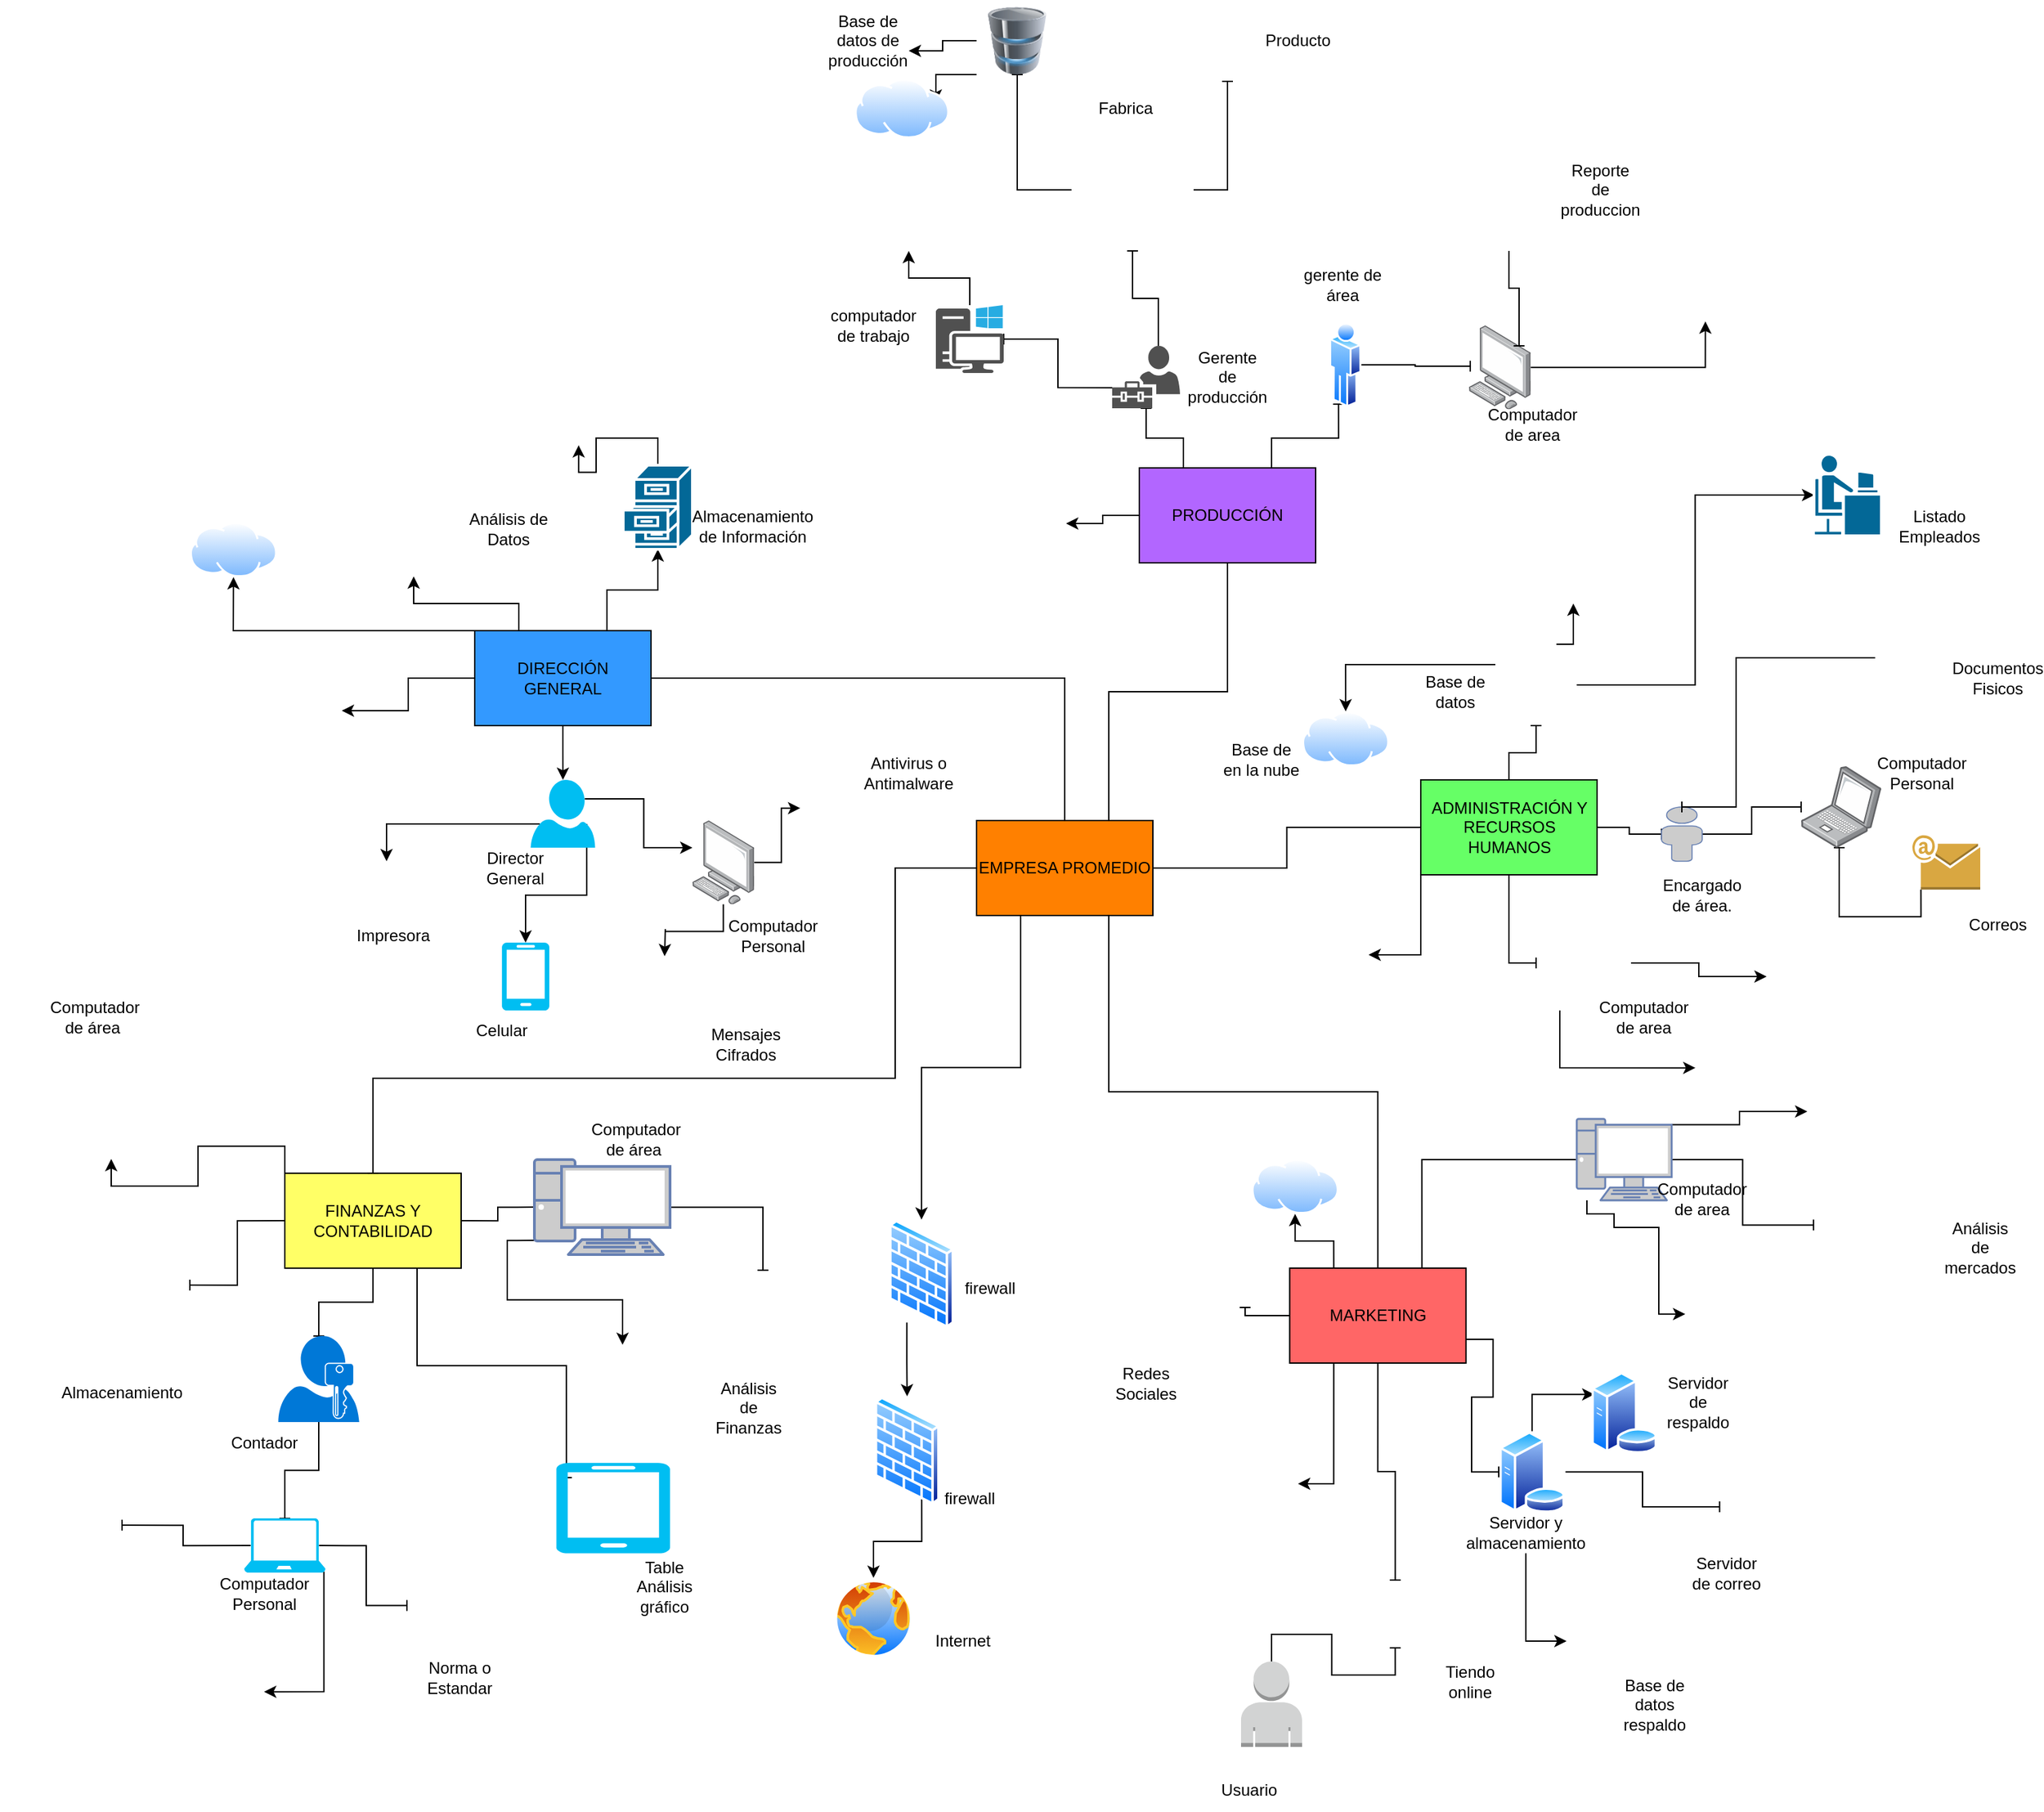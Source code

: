 <mxfile version="17.4.1" type="github">
  <diagram id="KJ0OMVQqvkp7y9awNzan" name="Page-1">
    <mxGraphModel dx="2249" dy="1963" grid="1" gridSize="10" guides="1" tooltips="1" connect="1" arrows="1" fold="1" page="1" pageScale="1" pageWidth="827" pageHeight="1169" math="0" shadow="0">
      <root>
        <mxCell id="0" />
        <mxCell id="1" parent="0" />
        <mxCell id="UVdwKWLXprJKEMujvejF-7" style="edgeStyle=orthogonalEdgeStyle;rounded=0;orthogonalLoop=1;jettySize=auto;html=1;exitX=0.75;exitY=0;exitDx=0;exitDy=0;" parent="1" source="ZV6S64bWPlCg-hae5csx-1" target="UVdwKWLXprJKEMujvejF-5" edge="1">
          <mxGeometry relative="1" as="geometry" />
        </mxCell>
        <mxCell id="UVdwKWLXprJKEMujvejF-8" style="edgeStyle=orthogonalEdgeStyle;rounded=0;orthogonalLoop=1;jettySize=auto;html=1;exitX=0.25;exitY=0;exitDx=0;exitDy=0;" parent="1" source="ZV6S64bWPlCg-hae5csx-1" target="UVdwKWLXprJKEMujvejF-6" edge="1">
          <mxGeometry relative="1" as="geometry" />
        </mxCell>
        <mxCell id="UVdwKWLXprJKEMujvejF-9" style="edgeStyle=orthogonalEdgeStyle;rounded=0;orthogonalLoop=1;jettySize=auto;html=1;exitX=0.5;exitY=1;exitDx=0;exitDy=0;" parent="1" source="ZV6S64bWPlCg-hae5csx-1" target="UVdwKWLXprJKEMujvejF-2" edge="1">
          <mxGeometry relative="1" as="geometry" />
        </mxCell>
        <mxCell id="UVdwKWLXprJKEMujvejF-26" style="edgeStyle=orthogonalEdgeStyle;rounded=0;orthogonalLoop=1;jettySize=auto;html=1;exitX=1;exitY=0.5;exitDx=0;exitDy=0;entryX=0.5;entryY=0;entryDx=0;entryDy=0;endArrow=baseDash;endFill=0;" parent="1" source="ZV6S64bWPlCg-hae5csx-1" target="UVdwKWLXprJKEMujvejF-23" edge="1">
          <mxGeometry relative="1" as="geometry" />
        </mxCell>
        <mxCell id="M_eeknhQbxWoMgSAoW1A-7" value="" style="edgeStyle=orthogonalEdgeStyle;rounded=0;orthogonalLoop=1;jettySize=auto;html=1;" parent="1" source="ZV6S64bWPlCg-hae5csx-1" target="M_eeknhQbxWoMgSAoW1A-3" edge="1">
          <mxGeometry relative="1" as="geometry" />
        </mxCell>
        <mxCell id="_06dJ57q0G6D8tUyUYdR-37" style="edgeStyle=orthogonalEdgeStyle;rounded=0;orthogonalLoop=1;jettySize=auto;html=1;exitX=0;exitY=0.25;exitDx=0;exitDy=0;" edge="1" parent="1" source="ZV6S64bWPlCg-hae5csx-1" target="M_eeknhQbxWoMgSAoW1A-18">
          <mxGeometry relative="1" as="geometry">
            <Array as="points">
              <mxPoint x="60" y="120" />
              <mxPoint x="-118" y="120" />
            </Array>
          </mxGeometry>
        </mxCell>
        <mxCell id="ZV6S64bWPlCg-hae5csx-1" value="DIRECCIÓN GENERAL" style="rounded=0;whiteSpace=wrap;html=1;fillColor=#3399FF;" parent="1" vertex="1">
          <mxGeometry x="60" y="120" width="130" height="70" as="geometry" />
        </mxCell>
        <mxCell id="UVdwKWLXprJKEMujvejF-120" style="edgeStyle=orthogonalEdgeStyle;rounded=0;orthogonalLoop=1;jettySize=auto;html=1;exitX=0.5;exitY=0;exitDx=0;exitDy=0;endArrow=baseDash;endFill=0;" parent="1" source="ZV6S64bWPlCg-hae5csx-2" target="UVdwKWLXprJKEMujvejF-113" edge="1">
          <mxGeometry relative="1" as="geometry" />
        </mxCell>
        <mxCell id="UVdwKWLXprJKEMujvejF-122" style="edgeStyle=orthogonalEdgeStyle;rounded=0;orthogonalLoop=1;jettySize=auto;html=1;exitX=1;exitY=0.5;exitDx=0;exitDy=0;entryX=0;entryY=0.5;entryDx=0;entryDy=0;entryPerimeter=0;endArrow=baseDash;endFill=0;" parent="1" source="ZV6S64bWPlCg-hae5csx-2" target="UVdwKWLXprJKEMujvejF-116" edge="1">
          <mxGeometry relative="1" as="geometry" />
        </mxCell>
        <mxCell id="UVdwKWLXprJKEMujvejF-125" style="edgeStyle=orthogonalEdgeStyle;rounded=0;orthogonalLoop=1;jettySize=auto;html=1;exitX=0.5;exitY=1;exitDx=0;exitDy=0;entryX=0;entryY=0.5;entryDx=0;entryDy=0;endArrow=baseDash;endFill=0;" parent="1" source="ZV6S64bWPlCg-hae5csx-2" target="UVdwKWLXprJKEMujvejF-114" edge="1">
          <mxGeometry relative="1" as="geometry" />
        </mxCell>
        <mxCell id="M_eeknhQbxWoMgSAoW1A-8" style="edgeStyle=orthogonalEdgeStyle;rounded=0;orthogonalLoop=1;jettySize=auto;html=1;exitX=0;exitY=1;exitDx=0;exitDy=0;entryX=1;entryY=0.5;entryDx=0;entryDy=0;" parent="1" source="ZV6S64bWPlCg-hae5csx-2" target="M_eeknhQbxWoMgSAoW1A-4" edge="1">
          <mxGeometry relative="1" as="geometry" />
        </mxCell>
        <mxCell id="ZV6S64bWPlCg-hae5csx-2" value="ADMINISTRACIÓN Y RECURSOS HUMANOS" style="rounded=0;whiteSpace=wrap;html=1;fillColor=#66FF66;" parent="1" vertex="1">
          <mxGeometry x="757.5" y="230" width="130" height="70" as="geometry" />
        </mxCell>
        <mxCell id="UVdwKWLXprJKEMujvejF-92" style="edgeStyle=orthogonalEdgeStyle;rounded=0;orthogonalLoop=1;jettySize=auto;html=1;exitX=0.25;exitY=0;exitDx=0;exitDy=0;entryX=0.5;entryY=1;entryDx=0;entryDy=0;entryPerimeter=0;endArrow=baseDash;endFill=0;" parent="1" source="ZV6S64bWPlCg-hae5csx-3" target="UVdwKWLXprJKEMujvejF-85" edge="1">
          <mxGeometry relative="1" as="geometry" />
        </mxCell>
        <mxCell id="UVdwKWLXprJKEMujvejF-93" style="edgeStyle=orthogonalEdgeStyle;rounded=0;orthogonalLoop=1;jettySize=auto;html=1;exitX=0.75;exitY=0;exitDx=0;exitDy=0;entryX=0.25;entryY=1;entryDx=0;entryDy=0;endArrow=baseDash;endFill=0;" parent="1" source="ZV6S64bWPlCg-hae5csx-3" target="UVdwKWLXprJKEMujvejF-87" edge="1">
          <mxGeometry relative="1" as="geometry" />
        </mxCell>
        <mxCell id="M_eeknhQbxWoMgSAoW1A-9" style="edgeStyle=orthogonalEdgeStyle;rounded=0;orthogonalLoop=1;jettySize=auto;html=1;exitX=0;exitY=0.5;exitDx=0;exitDy=0;entryX=1;entryY=0.5;entryDx=0;entryDy=0;" parent="1" source="ZV6S64bWPlCg-hae5csx-3" target="M_eeknhQbxWoMgSAoW1A-6" edge="1">
          <mxGeometry relative="1" as="geometry" />
        </mxCell>
        <mxCell id="ZV6S64bWPlCg-hae5csx-3" value="PRODUCCIÓN" style="rounded=0;whiteSpace=wrap;html=1;fillColor=#B266FF;" parent="1" vertex="1">
          <mxGeometry x="550" width="130" height="70" as="geometry" />
        </mxCell>
        <mxCell id="UVdwKWLXprJKEMujvejF-63" style="edgeStyle=orthogonalEdgeStyle;rounded=0;orthogonalLoop=1;jettySize=auto;html=1;exitX=1;exitY=0.5;exitDx=0;exitDy=0;entryX=0;entryY=0.5;entryDx=0;entryDy=0;entryPerimeter=0;endArrow=baseDash;endFill=0;" parent="1" source="ZV6S64bWPlCg-hae5csx-5" target="UVdwKWLXprJKEMujvejF-51" edge="1">
          <mxGeometry relative="1" as="geometry" />
        </mxCell>
        <mxCell id="UVdwKWLXprJKEMujvejF-65" style="edgeStyle=orthogonalEdgeStyle;rounded=0;orthogonalLoop=1;jettySize=auto;html=1;exitX=0.5;exitY=1;exitDx=0;exitDy=0;endArrow=baseDash;endFill=0;" parent="1" source="ZV6S64bWPlCg-hae5csx-5" target="UVdwKWLXprJKEMujvejF-53" edge="1">
          <mxGeometry relative="1" as="geometry" />
        </mxCell>
        <mxCell id="UVdwKWLXprJKEMujvejF-70" style="edgeStyle=orthogonalEdgeStyle;rounded=0;orthogonalLoop=1;jettySize=auto;html=1;exitX=0;exitY=0.5;exitDx=0;exitDy=0;entryX=1;entryY=0.25;entryDx=0;entryDy=0;endArrow=baseDash;endFill=0;" parent="1" source="ZV6S64bWPlCg-hae5csx-5" target="UVdwKWLXprJKEMujvejF-52" edge="1">
          <mxGeometry relative="1" as="geometry" />
        </mxCell>
        <mxCell id="UVdwKWLXprJKEMujvejF-71" style="edgeStyle=orthogonalEdgeStyle;rounded=0;orthogonalLoop=1;jettySize=auto;html=1;exitX=0.75;exitY=1;exitDx=0;exitDy=0;endArrow=baseDash;endFill=0;entryX=0.091;entryY=0.163;entryDx=0;entryDy=0;entryPerimeter=0;" parent="1" source="ZV6S64bWPlCg-hae5csx-5" target="UVdwKWLXprJKEMujvejF-54" edge="1">
          <mxGeometry relative="1" as="geometry">
            <mxPoint x="90" y="640.06" as="targetPoint" />
          </mxGeometry>
        </mxCell>
        <mxCell id="M_eeknhQbxWoMgSAoW1A-11" style="edgeStyle=orthogonalEdgeStyle;rounded=0;orthogonalLoop=1;jettySize=auto;html=1;exitX=0;exitY=0;exitDx=0;exitDy=0;entryX=1;entryY=1;entryDx=0;entryDy=0;" parent="1" source="ZV6S64bWPlCg-hae5csx-5" target="M_eeknhQbxWoMgSAoW1A-1" edge="1">
          <mxGeometry relative="1" as="geometry">
            <mxPoint x="-240" y="503.295" as="targetPoint" />
          </mxGeometry>
        </mxCell>
        <mxCell id="ZV6S64bWPlCg-hae5csx-5" value="FINANZAS Y CONTABILIDAD" style="rounded=0;whiteSpace=wrap;html=1;fillColor=#FFFF66;" parent="1" vertex="1">
          <mxGeometry x="-80" y="520.06" width="130" height="70" as="geometry" />
        </mxCell>
        <mxCell id="UVdwKWLXprJKEMujvejF-27" style="edgeStyle=orthogonalEdgeStyle;rounded=0;orthogonalLoop=1;jettySize=auto;html=1;exitX=0.5;exitY=0;exitDx=0;exitDy=0;entryX=0.75;entryY=1;entryDx=0;entryDy=0;endArrow=baseDash;endFill=0;" parent="1" source="ZV6S64bWPlCg-hae5csx-6" target="UVdwKWLXprJKEMujvejF-23" edge="1">
          <mxGeometry relative="1" as="geometry" />
        </mxCell>
        <mxCell id="UVdwKWLXprJKEMujvejF-30" style="edgeStyle=orthogonalEdgeStyle;rounded=0;orthogonalLoop=1;jettySize=auto;html=1;exitX=0.5;exitY=1;exitDx=0;exitDy=0;endArrow=baseDash;endFill=0;" parent="1" source="ZV6S64bWPlCg-hae5csx-6" target="UVdwKWLXprJKEMujvejF-29" edge="1">
          <mxGeometry relative="1" as="geometry" />
        </mxCell>
        <mxCell id="UVdwKWLXprJKEMujvejF-38" style="edgeStyle=orthogonalEdgeStyle;rounded=0;orthogonalLoop=1;jettySize=auto;html=1;exitX=0;exitY=0.5;exitDx=0;exitDy=0;entryX=1;entryY=0.5;entryDx=0;entryDy=0;endArrow=baseDash;endFill=0;" parent="1" source="ZV6S64bWPlCg-hae5csx-6" target="UVdwKWLXprJKEMujvejF-37" edge="1">
          <mxGeometry relative="1" as="geometry" />
        </mxCell>
        <mxCell id="UVdwKWLXprJKEMujvejF-44" style="edgeStyle=orthogonalEdgeStyle;rounded=0;orthogonalLoop=1;jettySize=auto;html=1;exitX=1;exitY=0.75;exitDx=0;exitDy=0;entryX=0;entryY=0.5;entryDx=0;entryDy=0;endArrow=baseDash;endFill=0;" parent="1" source="ZV6S64bWPlCg-hae5csx-6" target="UVdwKWLXprJKEMujvejF-34" edge="1">
          <mxGeometry relative="1" as="geometry" />
        </mxCell>
        <mxCell id="UVdwKWLXprJKEMujvejF-48" style="edgeStyle=orthogonalEdgeStyle;rounded=0;orthogonalLoop=1;jettySize=auto;html=1;exitX=0.75;exitY=0;exitDx=0;exitDy=0;entryX=0;entryY=0.5;entryDx=0;entryDy=0;entryPerimeter=0;endArrow=baseDash;endFill=0;" parent="1" source="ZV6S64bWPlCg-hae5csx-6" target="UVdwKWLXprJKEMujvejF-33" edge="1">
          <mxGeometry relative="1" as="geometry" />
        </mxCell>
        <mxCell id="M_eeknhQbxWoMgSAoW1A-10" style="edgeStyle=orthogonalEdgeStyle;rounded=0;orthogonalLoop=1;jettySize=auto;html=1;exitX=0.25;exitY=1;exitDx=0;exitDy=0;entryX=1;entryY=0.5;entryDx=0;entryDy=0;" parent="1" source="ZV6S64bWPlCg-hae5csx-6" target="M_eeknhQbxWoMgSAoW1A-2" edge="1">
          <mxGeometry relative="1" as="geometry" />
        </mxCell>
        <mxCell id="_06dJ57q0G6D8tUyUYdR-38" style="edgeStyle=orthogonalEdgeStyle;rounded=0;orthogonalLoop=1;jettySize=auto;html=1;exitX=0.25;exitY=0;exitDx=0;exitDy=0;" edge="1" parent="1" source="ZV6S64bWPlCg-hae5csx-6" target="M_eeknhQbxWoMgSAoW1A-21">
          <mxGeometry relative="1" as="geometry" />
        </mxCell>
        <mxCell id="ZV6S64bWPlCg-hae5csx-6" value="MARKETING" style="rounded=0;whiteSpace=wrap;html=1;fillColor=#FF6666;" parent="1" vertex="1">
          <mxGeometry x="660.84" y="590" width="130" height="70" as="geometry" />
        </mxCell>
        <mxCell id="_06dJ57q0G6D8tUyUYdR-2" style="edgeStyle=orthogonalEdgeStyle;rounded=0;orthogonalLoop=1;jettySize=auto;html=1;" edge="1" parent="1" source="UVdwKWLXprJKEMujvejF-1" target="M_eeknhQbxWoMgSAoW1A-34">
          <mxGeometry relative="1" as="geometry" />
        </mxCell>
        <mxCell id="_06dJ57q0G6D8tUyUYdR-3" style="edgeStyle=orthogonalEdgeStyle;rounded=0;orthogonalLoop=1;jettySize=auto;html=1;entryX=0.5;entryY=0;entryDx=0;entryDy=0;" edge="1" parent="1" source="UVdwKWLXprJKEMujvejF-1" target="M_eeknhQbxWoMgSAoW1A-44">
          <mxGeometry relative="1" as="geometry" />
        </mxCell>
        <mxCell id="UVdwKWLXprJKEMujvejF-1" value="" style="points=[];aspect=fixed;html=1;align=center;shadow=0;dashed=0;image;image=img/lib/allied_telesis/computer_and_terminals/Personal_Computer.svg;" parent="1" vertex="1">
          <mxGeometry x="220.5" y="260" width="45.6" height="61.8" as="geometry" />
        </mxCell>
        <mxCell id="UVdwKWLXprJKEMujvejF-10" style="edgeStyle=orthogonalEdgeStyle;rounded=0;orthogonalLoop=1;jettySize=auto;html=1;exitX=0.84;exitY=0.28;exitDx=0;exitDy=0;exitPerimeter=0;entryX=0;entryY=0.324;entryDx=0;entryDy=0;entryPerimeter=0;" parent="1" source="UVdwKWLXprJKEMujvejF-2" target="UVdwKWLXprJKEMujvejF-1" edge="1">
          <mxGeometry relative="1" as="geometry" />
        </mxCell>
        <mxCell id="UVdwKWLXprJKEMujvejF-11" style="edgeStyle=orthogonalEdgeStyle;rounded=0;orthogonalLoop=1;jettySize=auto;html=1;exitX=0.87;exitY=0.65;exitDx=0;exitDy=0;exitPerimeter=0;" parent="1" source="UVdwKWLXprJKEMujvejF-2" target="UVdwKWLXprJKEMujvejF-3" edge="1">
          <mxGeometry relative="1" as="geometry" />
        </mxCell>
        <mxCell id="UVdwKWLXprJKEMujvejF-13" style="edgeStyle=orthogonalEdgeStyle;rounded=0;orthogonalLoop=1;jettySize=auto;html=1;exitX=0.14;exitY=0.65;exitDx=0;exitDy=0;exitPerimeter=0;entryX=0.5;entryY=0;entryDx=0;entryDy=0;" parent="1" source="UVdwKWLXprJKEMujvejF-2" target="UVdwKWLXprJKEMujvejF-12" edge="1">
          <mxGeometry relative="1" as="geometry" />
        </mxCell>
        <mxCell id="UVdwKWLXprJKEMujvejF-2" value="" style="verticalLabelPosition=bottom;html=1;verticalAlign=top;align=center;strokeColor=none;fillColor=#00BEF2;shape=mxgraph.azure.user;" parent="1" vertex="1">
          <mxGeometry x="101.25" y="230" width="47.5" height="50" as="geometry" />
        </mxCell>
        <mxCell id="UVdwKWLXprJKEMujvejF-3" value="" style="verticalLabelPosition=bottom;html=1;verticalAlign=top;align=center;strokeColor=none;fillColor=#00BEF2;shape=mxgraph.azure.mobile;pointerEvents=1;" parent="1" vertex="1">
          <mxGeometry x="80" y="350" width="35" height="50" as="geometry" />
        </mxCell>
        <mxCell id="_06dJ57q0G6D8tUyUYdR-33" style="edgeStyle=orthogonalEdgeStyle;rounded=0;orthogonalLoop=1;jettySize=auto;html=1;exitX=0.5;exitY=0;exitDx=0;exitDy=0;exitPerimeter=0;" edge="1" parent="1" source="UVdwKWLXprJKEMujvejF-5" target="M_eeknhQbxWoMgSAoW1A-16">
          <mxGeometry relative="1" as="geometry" />
        </mxCell>
        <mxCell id="UVdwKWLXprJKEMujvejF-5" value="" style="shape=mxgraph.cisco.storage.file_cabinet;html=1;pointerEvents=1;dashed=0;fillColor=#036897;strokeColor=#ffffff;strokeWidth=2;verticalLabelPosition=bottom;verticalAlign=top;align=center;outlineConnect=0;" parent="1" vertex="1">
          <mxGeometry x="169.5" y="-2" width="51" height="62" as="geometry" />
        </mxCell>
        <mxCell id="UVdwKWLXprJKEMujvejF-6" value="" style="shape=image;html=1;verticalAlign=top;verticalLabelPosition=bottom;labelBackgroundColor=#ffffff;imageAspect=0;aspect=fixed;image=https://cdn0.iconfinder.com/data/icons/web-development-and-studio/512/30_Graph_Analysis_analytic_analytics_chart_data-128.png" parent="1" vertex="1">
          <mxGeometry x="-20" y="10.0" width="70" height="70" as="geometry" />
        </mxCell>
        <mxCell id="UVdwKWLXprJKEMujvejF-12" value="" style="shape=image;html=1;verticalAlign=top;verticalLabelPosition=bottom;labelBackgroundColor=#ffffff;imageAspect=0;aspect=fixed;image=https://cdn4.iconfinder.com/data/icons/common-toolbar/36/Print-2-128.png" parent="1" vertex="1">
          <mxGeometry x="-30" y="290" width="50" height="50" as="geometry" />
        </mxCell>
        <mxCell id="UVdwKWLXprJKEMujvejF-14" value="Director General" style="text;html=1;strokeColor=none;fillColor=none;align=center;verticalAlign=middle;whiteSpace=wrap;rounded=0;" parent="1" vertex="1">
          <mxGeometry x="60" y="280" width="60" height="30" as="geometry" />
        </mxCell>
        <mxCell id="UVdwKWLXprJKEMujvejF-16" value="Impresora" style="text;html=1;strokeColor=none;fillColor=none;align=center;verticalAlign=middle;whiteSpace=wrap;rounded=0;" parent="1" vertex="1">
          <mxGeometry x="-30" y="330" width="60" height="30" as="geometry" />
        </mxCell>
        <mxCell id="UVdwKWLXprJKEMujvejF-17" value="Celular" style="text;html=1;strokeColor=none;fillColor=none;align=center;verticalAlign=middle;whiteSpace=wrap;rounded=0;" parent="1" vertex="1">
          <mxGeometry x="50" y="400" width="60" height="30" as="geometry" />
        </mxCell>
        <mxCell id="UVdwKWLXprJKEMujvejF-18" value="Computador Personal" style="text;html=1;strokeColor=none;fillColor=none;align=center;verticalAlign=middle;whiteSpace=wrap;rounded=0;" parent="1" vertex="1">
          <mxGeometry x="250" y="330" width="60" height="30" as="geometry" />
        </mxCell>
        <mxCell id="UVdwKWLXprJKEMujvejF-19" value="Almacenamiento de Información" style="text;html=1;strokeColor=none;fillColor=none;align=center;verticalAlign=middle;whiteSpace=wrap;rounded=0;" parent="1" vertex="1">
          <mxGeometry x="230" y="26" width="70" height="34" as="geometry" />
        </mxCell>
        <mxCell id="UVdwKWLXprJKEMujvejF-21" value="Análisis de Datos" style="text;html=1;strokeColor=none;fillColor=none;align=center;verticalAlign=middle;whiteSpace=wrap;rounded=0;" parent="1" vertex="1">
          <mxGeometry x="50" y="28.0" width="70" height="34" as="geometry" />
        </mxCell>
        <mxCell id="UVdwKWLXprJKEMujvejF-50" style="edgeStyle=orthogonalEdgeStyle;rounded=0;orthogonalLoop=1;jettySize=auto;html=1;exitX=0;exitY=0.5;exitDx=0;exitDy=0;endArrow=baseDash;endFill=0;" parent="1" source="UVdwKWLXprJKEMujvejF-23" target="ZV6S64bWPlCg-hae5csx-5" edge="1">
          <mxGeometry relative="1" as="geometry">
            <Array as="points">
              <mxPoint x="370" y="295" />
              <mxPoint x="370" y="450" />
              <mxPoint x="-15" y="450" />
            </Array>
          </mxGeometry>
        </mxCell>
        <mxCell id="UVdwKWLXprJKEMujvejF-81" style="edgeStyle=orthogonalEdgeStyle;rounded=0;orthogonalLoop=1;jettySize=auto;html=1;exitX=0.75;exitY=0;exitDx=0;exitDy=0;entryX=0.5;entryY=1;entryDx=0;entryDy=0;endArrow=baseDash;endFill=0;" parent="1" source="UVdwKWLXprJKEMujvejF-23" target="ZV6S64bWPlCg-hae5csx-3" edge="1">
          <mxGeometry relative="1" as="geometry" />
        </mxCell>
        <mxCell id="UVdwKWLXprJKEMujvejF-111" style="edgeStyle=orthogonalEdgeStyle;rounded=0;orthogonalLoop=1;jettySize=auto;html=1;exitX=1;exitY=0.5;exitDx=0;exitDy=0;entryX=0;entryY=0.5;entryDx=0;entryDy=0;endArrow=baseDash;endFill=0;" parent="1" source="UVdwKWLXprJKEMujvejF-23" target="ZV6S64bWPlCg-hae5csx-2" edge="1">
          <mxGeometry relative="1" as="geometry" />
        </mxCell>
        <mxCell id="_06dJ57q0G6D8tUyUYdR-11" style="edgeStyle=orthogonalEdgeStyle;rounded=0;orthogonalLoop=1;jettySize=auto;html=1;exitX=0.25;exitY=1;exitDx=0;exitDy=0;" edge="1" parent="1" source="UVdwKWLXprJKEMujvejF-23" target="M_eeknhQbxWoMgSAoW1A-23">
          <mxGeometry relative="1" as="geometry" />
        </mxCell>
        <mxCell id="UVdwKWLXprJKEMujvejF-23" value="EMPRESA PROMEDIO" style="rounded=0;whiteSpace=wrap;html=1;fillColor=#FF8000;" parent="1" vertex="1">
          <mxGeometry x="430" y="260" width="130" height="70" as="geometry" />
        </mxCell>
        <mxCell id="UVdwKWLXprJKEMujvejF-29" value="" style="shape=image;html=1;verticalAlign=top;verticalLabelPosition=bottom;labelBackgroundColor=#ffffff;imageAspect=0;aspect=fixed;image=https://cdn0.iconfinder.com/data/icons/Free-PSD-blogging-icons-Bimbilini/64/shopping_cart.png;fillColor=#FF8000;" parent="1" vertex="1">
          <mxGeometry x="713.68" y="820" width="50" height="50" as="geometry" />
        </mxCell>
        <mxCell id="UVdwKWLXprJKEMujvejF-32" style="edgeStyle=orthogonalEdgeStyle;rounded=0;orthogonalLoop=1;jettySize=auto;html=1;exitX=0.5;exitY=0;exitDx=0;exitDy=0;exitPerimeter=0;entryX=0.5;entryY=1;entryDx=0;entryDy=0;endArrow=baseDash;endFill=0;" parent="1" source="UVdwKWLXprJKEMujvejF-31" target="UVdwKWLXprJKEMujvejF-29" edge="1">
          <mxGeometry relative="1" as="geometry" />
        </mxCell>
        <mxCell id="UVdwKWLXprJKEMujvejF-31" value="" style="outlineConnect=0;dashed=0;verticalLabelPosition=bottom;verticalAlign=top;align=center;html=1;shape=mxgraph.aws3.user;fillColor=#D2D3D3;gradientColor=none;" parent="1" vertex="1">
          <mxGeometry x="625" y="880" width="45" height="63" as="geometry" />
        </mxCell>
        <mxCell id="UVdwKWLXprJKEMujvejF-49" style="edgeStyle=orthogonalEdgeStyle;rounded=0;orthogonalLoop=1;jettySize=auto;html=1;exitX=1;exitY=0.5;exitDx=0;exitDy=0;exitPerimeter=0;entryX=0;entryY=0.5;entryDx=0;entryDy=0;endArrow=baseDash;endFill=0;" parent="1" source="UVdwKWLXprJKEMujvejF-33" target="UVdwKWLXprJKEMujvejF-35" edge="1">
          <mxGeometry relative="1" as="geometry">
            <mxPoint x="1022.5" y="510.0" as="targetPoint" />
          </mxGeometry>
        </mxCell>
        <mxCell id="_06dJ57q0G6D8tUyUYdR-25" style="edgeStyle=orthogonalEdgeStyle;rounded=0;orthogonalLoop=1;jettySize=auto;html=1;entryX=0;entryY=0.75;entryDx=0;entryDy=0;" edge="1" parent="1" source="UVdwKWLXprJKEMujvejF-33" target="M_eeknhQbxWoMgSAoW1A-41">
          <mxGeometry relative="1" as="geometry">
            <Array as="points">
              <mxPoint x="880" y="550" />
              <mxPoint x="900" y="550" />
              <mxPoint x="900" y="560" />
              <mxPoint x="933" y="560" />
              <mxPoint x="933" y="624" />
            </Array>
          </mxGeometry>
        </mxCell>
        <mxCell id="_06dJ57q0G6D8tUyUYdR-36" style="edgeStyle=orthogonalEdgeStyle;rounded=0;orthogonalLoop=1;jettySize=auto;html=1;exitX=1;exitY=0.07;exitDx=0;exitDy=0;exitPerimeter=0;" edge="1" parent="1" source="UVdwKWLXprJKEMujvejF-33" target="M_eeknhQbxWoMgSAoW1A-31">
          <mxGeometry relative="1" as="geometry" />
        </mxCell>
        <mxCell id="UVdwKWLXprJKEMujvejF-33" value="" style="fontColor=#0066CC;verticalAlign=top;verticalLabelPosition=bottom;labelPosition=center;align=center;html=1;outlineConnect=0;fillColor=#CCCCCC;strokeColor=#6881B3;gradientColor=none;gradientDirection=north;strokeWidth=2;shape=mxgraph.networks.pc;" parent="1" vertex="1">
          <mxGeometry x="872.5" y="480" width="70" height="60" as="geometry" />
        </mxCell>
        <mxCell id="UVdwKWLXprJKEMujvejF-45" style="edgeStyle=orthogonalEdgeStyle;rounded=0;orthogonalLoop=1;jettySize=auto;html=1;exitX=1;exitY=0.5;exitDx=0;exitDy=0;endArrow=baseDash;endFill=0;" parent="1" source="UVdwKWLXprJKEMujvejF-34" target="M_eeknhQbxWoMgSAoW1A-38" edge="1">
          <mxGeometry relative="1" as="geometry">
            <mxPoint x="1011.55" y="739.98" as="targetPoint" />
          </mxGeometry>
        </mxCell>
        <mxCell id="_06dJ57q0G6D8tUyUYdR-24" style="edgeStyle=orthogonalEdgeStyle;rounded=0;orthogonalLoop=1;jettySize=auto;html=1;exitX=0.5;exitY=0;exitDx=0;exitDy=0;entryX=0;entryY=0.25;entryDx=0;entryDy=0;" edge="1" parent="1" source="UVdwKWLXprJKEMujvejF-34" target="_06dJ57q0G6D8tUyUYdR-20">
          <mxGeometry relative="1" as="geometry" />
        </mxCell>
        <mxCell id="UVdwKWLXprJKEMujvejF-34" value="" style="aspect=fixed;perimeter=ellipsePerimeter;html=1;align=center;shadow=0;dashed=0;spacingTop=3;image;image=img/lib/active_directory/database_server.svg;fillColor=#FF8000;" parent="1" vertex="1">
          <mxGeometry x="815" y="710.31" width="49.2" height="60" as="geometry" />
        </mxCell>
        <mxCell id="UVdwKWLXprJKEMujvejF-35" value="" style="shape=image;html=1;verticalAlign=top;verticalLabelPosition=bottom;labelBackgroundColor=#ffffff;imageAspect=0;aspect=fixed;image=https://cdn4.iconfinder.com/data/icons/business-black-1/64/36-128.png;fillColor=#FF8000;" parent="1" vertex="1">
          <mxGeometry x="1047.08" y="518.2" width="80" height="80" as="geometry" />
        </mxCell>
        <mxCell id="UVdwKWLXprJKEMujvejF-37" value="" style="shape=image;html=1;verticalAlign=top;verticalLabelPosition=bottom;labelBackgroundColor=#ffffff;imageAspect=0;aspect=fixed;image=https://cdn1.iconfinder.com/data/icons/communication-icons-10/750/Untitled-1-07-128.png;fillColor=#FF8000;" parent="1" vertex="1">
          <mxGeometry x="550" y="580" width="78" height="78" as="geometry" />
        </mxCell>
        <mxCell id="UVdwKWLXprJKEMujvejF-39" value="Redes Sociales" style="text;html=1;strokeColor=none;fillColor=none;align=center;verticalAlign=middle;whiteSpace=wrap;rounded=0;" parent="1" vertex="1">
          <mxGeometry x="525" y="660" width="60" height="30" as="geometry" />
        </mxCell>
        <mxCell id="UVdwKWLXprJKEMujvejF-40" value="Tiendo online" style="text;html=1;strokeColor=none;fillColor=none;align=center;verticalAlign=middle;whiteSpace=wrap;rounded=0;" parent="1" vertex="1">
          <mxGeometry x="763.68" y="880" width="60" height="30" as="geometry" />
        </mxCell>
        <mxCell id="UVdwKWLXprJKEMujvejF-41" value="Usuario" style="text;html=1;strokeColor=none;fillColor=none;align=center;verticalAlign=middle;whiteSpace=wrap;rounded=0;" parent="1" vertex="1">
          <mxGeometry x="600.84" y="960" width="60" height="30" as="geometry" />
        </mxCell>
        <mxCell id="UVdwKWLXprJKEMujvejF-42" value="Servidor de correo" style="text;html=1;strokeColor=none;fillColor=none;align=center;verticalAlign=middle;whiteSpace=wrap;rounded=0;" parent="1" vertex="1">
          <mxGeometry x="952.5" y="800.31" width="60" height="30" as="geometry" />
        </mxCell>
        <mxCell id="_06dJ57q0G6D8tUyUYdR-18" style="edgeStyle=orthogonalEdgeStyle;rounded=0;orthogonalLoop=1;jettySize=auto;html=1;exitX=0.5;exitY=1;exitDx=0;exitDy=0;entryX=0;entryY=0.5;entryDx=0;entryDy=0;" edge="1" parent="1" source="UVdwKWLXprJKEMujvejF-43" target="M_eeknhQbxWoMgSAoW1A-17">
          <mxGeometry relative="1" as="geometry" />
        </mxCell>
        <mxCell id="UVdwKWLXprJKEMujvejF-43" value="Servidor y almacenamiento" style="text;html=1;strokeColor=none;fillColor=none;align=center;verticalAlign=middle;whiteSpace=wrap;rounded=0;" parent="1" vertex="1">
          <mxGeometry x="805" y="770.31" width="60" height="30" as="geometry" />
        </mxCell>
        <mxCell id="UVdwKWLXprJKEMujvejF-46" value="Computador de area" style="text;html=1;strokeColor=none;fillColor=none;align=center;verticalAlign=middle;whiteSpace=wrap;rounded=0;" parent="1" vertex="1">
          <mxGeometry x="935" y="524.2" width="60" height="30" as="geometry" />
        </mxCell>
        <mxCell id="UVdwKWLXprJKEMujvejF-47" value="Análisis de mercados" style="text;html=1;strokeColor=none;fillColor=none;align=center;verticalAlign=middle;whiteSpace=wrap;rounded=0;" parent="1" vertex="1">
          <mxGeometry x="1140" y="560.06" width="60" height="30" as="geometry" />
        </mxCell>
        <mxCell id="UVdwKWLXprJKEMujvejF-73" style="edgeStyle=orthogonalEdgeStyle;rounded=0;orthogonalLoop=1;jettySize=auto;html=1;entryX=0.5;entryY=0;entryDx=0;entryDy=0;endArrow=baseDash;endFill=0;" parent="1" source="UVdwKWLXprJKEMujvejF-51" target="UVdwKWLXprJKEMujvejF-62" edge="1">
          <mxGeometry relative="1" as="geometry">
            <mxPoint x="250" y="666.06" as="targetPoint" />
          </mxGeometry>
        </mxCell>
        <mxCell id="_06dJ57q0G6D8tUyUYdR-17" style="edgeStyle=orthogonalEdgeStyle;rounded=0;orthogonalLoop=1;jettySize=auto;html=1;exitX=0;exitY=0.85;exitDx=0;exitDy=0;exitPerimeter=0;" edge="1" parent="1" source="UVdwKWLXprJKEMujvejF-51" target="M_eeknhQbxWoMgSAoW1A-29">
          <mxGeometry relative="1" as="geometry" />
        </mxCell>
        <mxCell id="UVdwKWLXprJKEMujvejF-51" value="" style="fontColor=#0066CC;verticalAlign=top;verticalLabelPosition=bottom;labelPosition=center;align=center;html=1;outlineConnect=0;fillColor=#CCCCCC;strokeColor=#6881B3;gradientColor=none;gradientDirection=north;strokeWidth=2;shape=mxgraph.networks.pc;" parent="1" vertex="1">
          <mxGeometry x="104" y="510.06" width="100" height="70" as="geometry" />
        </mxCell>
        <mxCell id="UVdwKWLXprJKEMujvejF-52" value="" style="shape=image;html=1;verticalAlign=top;verticalLabelPosition=bottom;labelBackgroundColor=#ffffff;imageAspect=0;aspect=fixed;image=https://cdn0.iconfinder.com/data/icons/kameleon-free-pack-rounded/110/Database-Cloud-128.png;fillColor=#FF8000;" parent="1" vertex="1">
          <mxGeometry x="-240" y="580.06" width="90" height="90" as="geometry" />
        </mxCell>
        <mxCell id="UVdwKWLXprJKEMujvejF-66" style="edgeStyle=orthogonalEdgeStyle;rounded=0;orthogonalLoop=1;jettySize=auto;html=1;exitX=0.5;exitY=1;exitDx=0;exitDy=0;exitPerimeter=0;endArrow=baseDash;endFill=0;entryX=0.5;entryY=0;entryDx=0;entryDy=0;entryPerimeter=0;" parent="1" source="UVdwKWLXprJKEMujvejF-53" target="UVdwKWLXprJKEMujvejF-60" edge="1">
          <mxGeometry relative="1" as="geometry">
            <mxPoint x="-20" y="740.06" as="targetPoint" />
          </mxGeometry>
        </mxCell>
        <mxCell id="UVdwKWLXprJKEMujvejF-53" value="" style="sketch=0;aspect=fixed;pointerEvents=1;shadow=0;dashed=0;html=1;strokeColor=none;labelPosition=center;verticalLabelPosition=bottom;verticalAlign=top;align=center;shape=mxgraph.mscae.enterprise.user_permissions;fillColor=#0078D7;" parent="1" vertex="1">
          <mxGeometry x="-84.84" y="640.06" width="59.69" height="63.5" as="geometry" />
        </mxCell>
        <mxCell id="UVdwKWLXprJKEMujvejF-54" value="" style="verticalLabelPosition=bottom;html=1;verticalAlign=top;align=center;strokeColor=none;fillColor=#00BEF2;shape=mxgraph.azure.mobile;pointerEvents=1;" parent="1" vertex="1">
          <mxGeometry x="120" y="733.56" width="84" height="66.75" as="geometry" />
        </mxCell>
        <mxCell id="UVdwKWLXprJKEMujvejF-57" value="" style="shape=image;html=1;verticalAlign=top;verticalLabelPosition=bottom;labelBackgroundColor=#ffffff;imageAspect=0;aspect=fixed;image=https://cdn0.iconfinder.com/data/icons/logos-microsoft-office-365/128/Microsoft_Office-02-128.png;fillColor=#FF8000;" parent="1" vertex="1">
          <mxGeometry x="-260" y="764.56" width="60" height="60" as="geometry" />
        </mxCell>
        <mxCell id="UVdwKWLXprJKEMujvejF-67" style="edgeStyle=orthogonalEdgeStyle;rounded=0;orthogonalLoop=1;jettySize=auto;html=1;exitX=0.08;exitY=0.5;exitDx=0;exitDy=0;exitPerimeter=0;entryX=1;entryY=0.25;entryDx=0;entryDy=0;endArrow=baseDash;endFill=0;" parent="1" source="UVdwKWLXprJKEMujvejF-60" target="UVdwKWLXprJKEMujvejF-57" edge="1">
          <mxGeometry relative="1" as="geometry" />
        </mxCell>
        <mxCell id="UVdwKWLXprJKEMujvejF-69" style="edgeStyle=orthogonalEdgeStyle;rounded=0;orthogonalLoop=1;jettySize=auto;html=1;exitX=0.92;exitY=0.5;exitDx=0;exitDy=0;exitPerimeter=0;endArrow=baseDash;endFill=0;" parent="1" source="UVdwKWLXprJKEMujvejF-60" target="UVdwKWLXprJKEMujvejF-61" edge="1">
          <mxGeometry relative="1" as="geometry" />
        </mxCell>
        <mxCell id="_06dJ57q0G6D8tUyUYdR-15" style="edgeStyle=orthogonalEdgeStyle;rounded=0;orthogonalLoop=1;jettySize=auto;html=1;exitX=0.98;exitY=0.98;exitDx=0;exitDy=0;exitPerimeter=0;entryX=1;entryY=0.5;entryDx=0;entryDy=0;" edge="1" parent="1" source="UVdwKWLXprJKEMujvejF-60" target="M_eeknhQbxWoMgSAoW1A-37">
          <mxGeometry relative="1" as="geometry" />
        </mxCell>
        <mxCell id="UVdwKWLXprJKEMujvejF-60" value="" style="verticalLabelPosition=bottom;html=1;verticalAlign=top;align=center;strokeColor=none;fillColor=#00BEF2;shape=mxgraph.azure.laptop;pointerEvents=1;" parent="1" vertex="1">
          <mxGeometry x="-110" y="774.56" width="60" height="40" as="geometry" />
        </mxCell>
        <mxCell id="UVdwKWLXprJKEMujvejF-61" value="" style="shape=image;html=1;verticalAlign=top;verticalLabelPosition=bottom;labelBackgroundColor=#ffffff;imageAspect=0;aspect=fixed;image=https://cdn3.iconfinder.com/data/icons/finance-152/64/25-128.png;fillColor=#FF8000;" parent="1" vertex="1">
          <mxGeometry x="10" y="800.31" width="77" height="77" as="geometry" />
        </mxCell>
        <mxCell id="UVdwKWLXprJKEMujvejF-62" value="" style="shape=image;html=1;verticalAlign=top;verticalLabelPosition=bottom;labelBackgroundColor=#ffffff;imageAspect=0;aspect=fixed;image=https://cdn1.iconfinder.com/data/icons/office-icons-17/512/ilustracoes_04-12-128.png;fillColor=#FF8000;" parent="1" vertex="1">
          <mxGeometry x="235" y="591.56" width="75" height="75" as="geometry" />
        </mxCell>
        <mxCell id="UVdwKWLXprJKEMujvejF-74" value="Contador&lt;br&gt;" style="text;html=1;strokeColor=none;fillColor=none;align=center;verticalAlign=middle;whiteSpace=wrap;rounded=0;" parent="1" vertex="1">
          <mxGeometry x="-125" y="703.56" width="60" height="30" as="geometry" />
        </mxCell>
        <mxCell id="UVdwKWLXprJKEMujvejF-75" value="Almacenamiento" style="text;html=1;strokeColor=none;fillColor=none;align=center;verticalAlign=middle;whiteSpace=wrap;rounded=0;" parent="1" vertex="1">
          <mxGeometry x="-230" y="666.56" width="60" height="30" as="geometry" />
        </mxCell>
        <mxCell id="UVdwKWLXprJKEMujvejF-76" value="Computador Personal" style="text;html=1;strokeColor=none;fillColor=none;align=center;verticalAlign=middle;whiteSpace=wrap;rounded=0;" parent="1" vertex="1">
          <mxGeometry x="-125" y="814.56" width="60" height="30" as="geometry" />
        </mxCell>
        <mxCell id="UVdwKWLXprJKEMujvejF-77" value="Norma o Estandar" style="text;html=1;strokeColor=none;fillColor=none;align=center;verticalAlign=middle;whiteSpace=wrap;rounded=0;" parent="1" vertex="1">
          <mxGeometry x="18.5" y="877.31" width="60" height="30" as="geometry" />
        </mxCell>
        <mxCell id="UVdwKWLXprJKEMujvejF-78" value="Table Análisis gráfico" style="text;html=1;strokeColor=none;fillColor=none;align=center;verticalAlign=middle;whiteSpace=wrap;rounded=0;" parent="1" vertex="1">
          <mxGeometry x="170" y="810.06" width="60" height="30" as="geometry" />
        </mxCell>
        <mxCell id="UVdwKWLXprJKEMujvejF-79" value="Computador de área&amp;nbsp;" style="text;html=1;strokeColor=none;fillColor=none;align=center;verticalAlign=middle;whiteSpace=wrap;rounded=0;" parent="1" vertex="1">
          <mxGeometry x="148.75" y="479.5" width="60" height="30" as="geometry" />
        </mxCell>
        <mxCell id="UVdwKWLXprJKEMujvejF-80" value="Análisis de Finanzas" style="text;html=1;strokeColor=none;fillColor=none;align=center;verticalAlign=middle;whiteSpace=wrap;rounded=0;" parent="1" vertex="1">
          <mxGeometry x="232.35" y="678" width="60" height="30" as="geometry" />
        </mxCell>
        <mxCell id="UVdwKWLXprJKEMujvejF-96" style="edgeStyle=orthogonalEdgeStyle;rounded=0;orthogonalLoop=1;jettySize=auto;html=1;exitX=1;exitY=0.5;exitDx=0;exitDy=0;entryX=0.5;entryY=1;entryDx=0;entryDy=0;endArrow=baseDash;endFill=0;" parent="1" source="UVdwKWLXprJKEMujvejF-82" target="UVdwKWLXprJKEMujvejF-90" edge="1">
          <mxGeometry relative="1" as="geometry" />
        </mxCell>
        <mxCell id="UVdwKWLXprJKEMujvejF-97" style="edgeStyle=orthogonalEdgeStyle;rounded=0;orthogonalLoop=1;jettySize=auto;html=1;exitX=0;exitY=0.5;exitDx=0;exitDy=0;entryX=0.5;entryY=1;entryDx=0;entryDy=0;endArrow=baseDash;endFill=0;" parent="1" source="UVdwKWLXprJKEMujvejF-82" target="UVdwKWLXprJKEMujvejF-83" edge="1">
          <mxGeometry relative="1" as="geometry" />
        </mxCell>
        <mxCell id="UVdwKWLXprJKEMujvejF-82" value="" style="shape=image;html=1;verticalAlign=top;verticalLabelPosition=bottom;labelBackgroundColor=#ffffff;imageAspect=0;aspect=fixed;image=https://cdn1.iconfinder.com/data/icons/2-building-line-filled/614/Factory-128.png;fillColor=#FF8000;" parent="1" vertex="1">
          <mxGeometry x="500" y="-250" width="90" height="90" as="geometry" />
        </mxCell>
        <mxCell id="_06dJ57q0G6D8tUyUYdR-40" style="edgeStyle=orthogonalEdgeStyle;rounded=0;orthogonalLoop=1;jettySize=auto;html=1;exitX=0;exitY=1;exitDx=0;exitDy=0;" edge="1" parent="1" source="UVdwKWLXprJKEMujvejF-83">
          <mxGeometry relative="1" as="geometry">
            <mxPoint x="400" y="-270" as="targetPoint" />
          </mxGeometry>
        </mxCell>
        <mxCell id="UVdwKWLXprJKEMujvejF-83" value="" style="image;html=1;image=img/lib/clip_art/computers/Database_128x128.png;fillColor=#FF8000;" parent="1" vertex="1">
          <mxGeometry x="430" y="-340" width="60" height="50" as="geometry" />
        </mxCell>
        <mxCell id="UVdwKWLXprJKEMujvejF-94" style="edgeStyle=orthogonalEdgeStyle;rounded=0;orthogonalLoop=1;jettySize=auto;html=1;exitX=0.68;exitY=0;exitDx=0;exitDy=0;exitPerimeter=0;entryX=0.5;entryY=1;entryDx=0;entryDy=0;endArrow=baseDash;endFill=0;" parent="1" source="UVdwKWLXprJKEMujvejF-85" target="UVdwKWLXprJKEMujvejF-82" edge="1">
          <mxGeometry relative="1" as="geometry" />
        </mxCell>
        <mxCell id="UVdwKWLXprJKEMujvejF-95" style="edgeStyle=orthogonalEdgeStyle;rounded=0;orthogonalLoop=1;jettySize=auto;html=1;exitX=0;exitY=0.67;exitDx=0;exitDy=0;exitPerimeter=0;endArrow=baseDash;endFill=0;" parent="1" source="UVdwKWLXprJKEMujvejF-85" target="UVdwKWLXprJKEMujvejF-86" edge="1">
          <mxGeometry relative="1" as="geometry" />
        </mxCell>
        <mxCell id="UVdwKWLXprJKEMujvejF-85" value="" style="sketch=0;pointerEvents=1;shadow=0;dashed=0;html=1;strokeColor=none;labelPosition=center;verticalLabelPosition=bottom;verticalAlign=top;align=center;fillColor=#505050;shape=mxgraph.mscae.intune.user_management" parent="1" vertex="1">
          <mxGeometry x="530" y="-90" width="50" height="46" as="geometry" />
        </mxCell>
        <mxCell id="_06dJ57q0G6D8tUyUYdR-32" style="edgeStyle=orthogonalEdgeStyle;rounded=0;orthogonalLoop=1;jettySize=auto;html=1;" edge="1" parent="1" source="UVdwKWLXprJKEMujvejF-86" target="M_eeknhQbxWoMgSAoW1A-35">
          <mxGeometry relative="1" as="geometry" />
        </mxCell>
        <mxCell id="UVdwKWLXprJKEMujvejF-86" value="" style="sketch=0;pointerEvents=1;shadow=0;dashed=0;html=1;strokeColor=none;fillColor=#505050;labelPosition=center;verticalLabelPosition=bottom;verticalAlign=top;outlineConnect=0;align=center;shape=mxgraph.office.devices.workstation_pc;" parent="1" vertex="1">
          <mxGeometry x="400" y="-120" width="50" height="50" as="geometry" />
        </mxCell>
        <mxCell id="UVdwKWLXprJKEMujvejF-98" style="edgeStyle=orthogonalEdgeStyle;rounded=0;orthogonalLoop=1;jettySize=auto;html=1;exitX=1;exitY=0.5;exitDx=0;exitDy=0;entryX=0.022;entryY=0.485;entryDx=0;entryDy=0;entryPerimeter=0;endArrow=baseDash;endFill=0;" parent="1" source="UVdwKWLXprJKEMujvejF-87" target="UVdwKWLXprJKEMujvejF-88" edge="1">
          <mxGeometry relative="1" as="geometry" />
        </mxCell>
        <mxCell id="UVdwKWLXprJKEMujvejF-87" value="" style="aspect=fixed;perimeter=ellipsePerimeter;html=1;align=center;shadow=0;dashed=0;spacingTop=3;image;image=img/lib/active_directory/user.svg;fillColor=#FF8000;" parent="1" vertex="1">
          <mxGeometry x="690" y="-108" width="23.68" height="64" as="geometry" />
        </mxCell>
        <mxCell id="_06dJ57q0G6D8tUyUYdR-39" style="edgeStyle=orthogonalEdgeStyle;rounded=0;orthogonalLoop=1;jettySize=auto;html=1;entryX=0.5;entryY=1;entryDx=0;entryDy=0;" edge="1" parent="1" source="UVdwKWLXprJKEMujvejF-88" target="M_eeknhQbxWoMgSAoW1A-43">
          <mxGeometry relative="1" as="geometry">
            <mxPoint x="970" y="-74.1" as="targetPoint" />
          </mxGeometry>
        </mxCell>
        <mxCell id="UVdwKWLXprJKEMujvejF-88" value="" style="points=[];aspect=fixed;html=1;align=center;shadow=0;dashed=0;image;image=img/lib/allied_telesis/computer_and_terminals/Personal_Computer.svg;fillColor=#FF8000;" parent="1" vertex="1">
          <mxGeometry x="793" y="-105" width="45.6" height="61.8" as="geometry" />
        </mxCell>
        <mxCell id="UVdwKWLXprJKEMujvejF-90" value="" style="shape=image;html=1;verticalAlign=top;verticalLabelPosition=bottom;labelBackgroundColor=#ffffff;imageAspect=0;aspect=fixed;image=https://cdn0.iconfinder.com/data/icons/shopping_icons_set2/128/7.png;fillColor=#FF8000;" parent="1" vertex="1">
          <mxGeometry x="585" y="-345" width="60" height="60" as="geometry" />
        </mxCell>
        <mxCell id="UVdwKWLXprJKEMujvejF-100" style="edgeStyle=orthogonalEdgeStyle;rounded=0;orthogonalLoop=1;jettySize=auto;html=1;exitX=0.5;exitY=1;exitDx=0;exitDy=0;entryX=0.811;entryY=0.243;entryDx=0;entryDy=0;entryPerimeter=0;endArrow=baseDash;endFill=0;" parent="1" source="UVdwKWLXprJKEMujvejF-99" target="UVdwKWLXprJKEMujvejF-88" edge="1">
          <mxGeometry relative="1" as="geometry" />
        </mxCell>
        <mxCell id="UVdwKWLXprJKEMujvejF-99" value="" style="shape=image;html=1;verticalAlign=top;verticalLabelPosition=bottom;labelBackgroundColor=#ffffff;imageAspect=0;aspect=fixed;image=https://cdn1.iconfinder.com/data/icons/office-icons-17/512/ilustracoes_04-12-128.png;fillColor=#FF8000;" parent="1" vertex="1">
          <mxGeometry x="785" y="-235.0" width="75" height="75" as="geometry" />
        </mxCell>
        <mxCell id="UVdwKWLXprJKEMujvejF-101" value="Reporte de produccion" style="text;html=1;strokeColor=none;fillColor=none;align=center;verticalAlign=middle;whiteSpace=wrap;rounded=0;" parent="1" vertex="1">
          <mxGeometry x="860" y="-220" width="60" height="30" as="geometry" />
        </mxCell>
        <mxCell id="UVdwKWLXprJKEMujvejF-102" value="Computador de area" style="text;html=1;strokeColor=none;fillColor=none;align=center;verticalAlign=middle;whiteSpace=wrap;rounded=0;" parent="1" vertex="1">
          <mxGeometry x="809.6" y="-46.7" width="60" height="30" as="geometry" />
        </mxCell>
        <mxCell id="UVdwKWLXprJKEMujvejF-103" value="gerente de área" style="text;html=1;strokeColor=none;fillColor=none;align=center;verticalAlign=middle;whiteSpace=wrap;rounded=0;" parent="1" vertex="1">
          <mxGeometry x="670" y="-150" width="60" height="30" as="geometry" />
        </mxCell>
        <mxCell id="UVdwKWLXprJKEMujvejF-104" value="Gerente de producción" style="text;html=1;strokeColor=none;fillColor=none;align=center;verticalAlign=middle;whiteSpace=wrap;rounded=0;" parent="1" vertex="1">
          <mxGeometry x="585" y="-82" width="60" height="30" as="geometry" />
        </mxCell>
        <mxCell id="UVdwKWLXprJKEMujvejF-106" value="computador de trabajo" style="text;html=1;strokeColor=none;fillColor=none;align=center;verticalAlign=middle;whiteSpace=wrap;rounded=0;" parent="1" vertex="1">
          <mxGeometry x="324" y="-120" width="60" height="30" as="geometry" />
        </mxCell>
        <mxCell id="UVdwKWLXprJKEMujvejF-107" value="Fabrica" style="text;html=1;strokeColor=none;fillColor=none;align=center;verticalAlign=middle;whiteSpace=wrap;rounded=0;" parent="1" vertex="1">
          <mxGeometry x="510" y="-280" width="60" height="30" as="geometry" />
        </mxCell>
        <mxCell id="UVdwKWLXprJKEMujvejF-108" value="Producto" style="text;html=1;strokeColor=none;fillColor=none;align=center;verticalAlign=middle;whiteSpace=wrap;rounded=0;" parent="1" vertex="1">
          <mxGeometry x="637" y="-330" width="60" height="30" as="geometry" />
        </mxCell>
        <mxCell id="UVdwKWLXprJKEMujvejF-109" value="Base de datos de producción" style="text;html=1;strokeColor=none;fillColor=none;align=center;verticalAlign=middle;whiteSpace=wrap;rounded=0;" parent="1" vertex="1">
          <mxGeometry x="320" y="-330" width="60" height="30" as="geometry" />
        </mxCell>
        <mxCell id="M_eeknhQbxWoMgSAoW1A-15" style="edgeStyle=orthogonalEdgeStyle;rounded=0;orthogonalLoop=1;jettySize=auto;html=1;exitX=1;exitY=0.5;exitDx=0;exitDy=0;entryX=0.01;entryY=0.5;entryDx=0;entryDy=0;entryPerimeter=0;" parent="1" source="UVdwKWLXprJKEMujvejF-113" target="UVdwKWLXprJKEMujvejF-115" edge="1">
          <mxGeometry relative="1" as="geometry" />
        </mxCell>
        <mxCell id="_06dJ57q0G6D8tUyUYdR-26" style="edgeStyle=orthogonalEdgeStyle;rounded=0;orthogonalLoop=1;jettySize=auto;html=1;exitX=0.75;exitY=0;exitDx=0;exitDy=0;" edge="1" parent="1" source="UVdwKWLXprJKEMujvejF-113">
          <mxGeometry relative="1" as="geometry">
            <mxPoint x="870" y="100" as="targetPoint" />
          </mxGeometry>
        </mxCell>
        <mxCell id="_06dJ57q0G6D8tUyUYdR-27" style="edgeStyle=orthogonalEdgeStyle;rounded=0;orthogonalLoop=1;jettySize=auto;html=1;exitX=0;exitY=0.25;exitDx=0;exitDy=0;entryX=0.5;entryY=0;entryDx=0;entryDy=0;" edge="1" parent="1" source="UVdwKWLXprJKEMujvejF-113" target="M_eeknhQbxWoMgSAoW1A-20">
          <mxGeometry relative="1" as="geometry" />
        </mxCell>
        <mxCell id="UVdwKWLXprJKEMujvejF-113" value="" style="shape=image;html=1;verticalAlign=top;verticalLabelPosition=bottom;labelBackgroundColor=#ffffff;imageAspect=0;aspect=fixed;image=https://cdn2.iconfinder.com/data/icons/font-awesome/1792/database-128.png;fillColor=#FF8000;" parent="1" vertex="1">
          <mxGeometry x="812.5" y="130" width="60" height="60" as="geometry" />
        </mxCell>
        <mxCell id="_06dJ57q0G6D8tUyUYdR-34" style="edgeStyle=orthogonalEdgeStyle;rounded=0;orthogonalLoop=1;jettySize=auto;html=1;exitX=0.25;exitY=1;exitDx=0;exitDy=0;entryX=0;entryY=0.5;entryDx=0;entryDy=0;" edge="1" parent="1" source="UVdwKWLXprJKEMujvejF-114" target="M_eeknhQbxWoMgSAoW1A-42">
          <mxGeometry relative="1" as="geometry" />
        </mxCell>
        <mxCell id="_06dJ57q0G6D8tUyUYdR-35" style="edgeStyle=orthogonalEdgeStyle;rounded=0;orthogonalLoop=1;jettySize=auto;html=1;exitX=1;exitY=0.5;exitDx=0;exitDy=0;" edge="1" parent="1" source="UVdwKWLXprJKEMujvejF-114" target="M_eeknhQbxWoMgSAoW1A-33">
          <mxGeometry relative="1" as="geometry" />
        </mxCell>
        <mxCell id="UVdwKWLXprJKEMujvejF-114" value="" style="shape=image;html=1;verticalAlign=top;verticalLabelPosition=bottom;labelBackgroundColor=#ffffff;imageAspect=0;aspect=fixed;image=https://cdn2.iconfinder.com/data/icons/whcompare-isometric-web-hosting-servers/50/root-access-128.png;fillColor=#FF8000;" parent="1" vertex="1">
          <mxGeometry x="842.5" y="330" width="70" height="70" as="geometry" />
        </mxCell>
        <mxCell id="UVdwKWLXprJKEMujvejF-115" value="" style="shape=mxgraph.cisco.people.androgenous_person;html=1;pointerEvents=1;dashed=0;fillColor=#036897;strokeColor=#ffffff;strokeWidth=2;verticalLabelPosition=bottom;verticalAlign=top;align=center;outlineConnect=0;" parent="1" vertex="1">
          <mxGeometry x="1047.08" y="-10" width="50" height="60" as="geometry" />
        </mxCell>
        <mxCell id="UVdwKWLXprJKEMujvejF-123" style="edgeStyle=orthogonalEdgeStyle;rounded=0;orthogonalLoop=1;jettySize=auto;html=1;exitX=1;exitY=0.5;exitDx=0;exitDy=0;exitPerimeter=0;endArrow=baseDash;endFill=0;" parent="1" source="UVdwKWLXprJKEMujvejF-116" target="UVdwKWLXprJKEMujvejF-118" edge="1">
          <mxGeometry relative="1" as="geometry" />
        </mxCell>
        <mxCell id="UVdwKWLXprJKEMujvejF-116" value="" style="fontColor=#0066CC;verticalAlign=top;verticalLabelPosition=bottom;labelPosition=center;align=center;html=1;outlineConnect=0;fillColor=#CCCCCC;strokeColor=#6881B3;gradientColor=none;gradientDirection=north;strokeWidth=2;shape=mxgraph.networks.user_male;" parent="1" vertex="1">
          <mxGeometry x="935" y="250" width="30" height="40" as="geometry" />
        </mxCell>
        <mxCell id="UVdwKWLXprJKEMujvejF-126" style="edgeStyle=orthogonalEdgeStyle;rounded=0;orthogonalLoop=1;jettySize=auto;html=1;exitX=0.125;exitY=1;exitDx=0;exitDy=0;exitPerimeter=0;entryX=0.475;entryY=1;entryDx=0;entryDy=0;entryPerimeter=0;endArrow=baseDash;endFill=0;" parent="1" source="UVdwKWLXprJKEMujvejF-117" target="UVdwKWLXprJKEMujvejF-118" edge="1">
          <mxGeometry relative="1" as="geometry" />
        </mxCell>
        <mxCell id="UVdwKWLXprJKEMujvejF-117" value="" style="outlineConnect=0;dashed=0;verticalLabelPosition=bottom;verticalAlign=top;align=center;html=1;shape=mxgraph.aws3.email;fillColor=#D9A741;gradientColor=none;" parent="1" vertex="1">
          <mxGeometry x="1120" y="270.9" width="50" height="40" as="geometry" />
        </mxCell>
        <mxCell id="UVdwKWLXprJKEMujvejF-118" value="" style="points=[];aspect=fixed;html=1;align=center;shadow=0;dashed=0;image;image=img/lib/allied_telesis/computer_and_terminals/Laptop.svg;fillColor=#FF8000;" parent="1" vertex="1">
          <mxGeometry x="1037.93" y="220" width="59.15" height="60" as="geometry" />
        </mxCell>
        <mxCell id="UVdwKWLXprJKEMujvejF-124" style="edgeStyle=orthogonalEdgeStyle;rounded=0;orthogonalLoop=1;jettySize=auto;html=1;exitX=0;exitY=0.5;exitDx=0;exitDy=0;endArrow=baseDash;endFill=0;" parent="1" source="UVdwKWLXprJKEMujvejF-119" edge="1">
          <mxGeometry relative="1" as="geometry">
            <mxPoint x="950" y="250" as="targetPoint" />
            <Array as="points">
              <mxPoint x="990" y="140" />
              <mxPoint x="990" y="250" />
            </Array>
          </mxGeometry>
        </mxCell>
        <mxCell id="UVdwKWLXprJKEMujvejF-119" value="" style="shape=image;html=1;verticalAlign=top;verticalLabelPosition=bottom;labelBackgroundColor=#ffffff;imageAspect=0;aspect=fixed;image=https://cdn0.iconfinder.com/data/icons/business-startup-10/50/38-128.png;fillColor=#FF8000;" parent="1" vertex="1">
          <mxGeometry x="1092.5" y="110" width="60" height="60" as="geometry" />
        </mxCell>
        <mxCell id="UVdwKWLXprJKEMujvejF-127" value="Computador de area" style="text;html=1;strokeColor=none;fillColor=none;align=center;verticalAlign=middle;whiteSpace=wrap;rounded=0;" parent="1" vertex="1">
          <mxGeometry x="891.7" y="390.0" width="60" height="30" as="geometry" />
        </mxCell>
        <mxCell id="UVdwKWLXprJKEMujvejF-128" value="Computador Personal" style="text;html=1;strokeColor=none;fillColor=none;align=center;verticalAlign=middle;whiteSpace=wrap;rounded=0;" parent="1" vertex="1">
          <mxGeometry x="1097.08" y="210" width="60" height="30" as="geometry" />
        </mxCell>
        <mxCell id="UVdwKWLXprJKEMujvejF-129" value="Correos" style="text;html=1;strokeColor=none;fillColor=none;align=center;verticalAlign=middle;whiteSpace=wrap;rounded=0;" parent="1" vertex="1">
          <mxGeometry x="1152.5" y="321.8" width="60" height="30" as="geometry" />
        </mxCell>
        <mxCell id="UVdwKWLXprJKEMujvejF-130" value="Documentos Fisicos" style="text;html=1;strokeColor=none;fillColor=none;align=center;verticalAlign=middle;whiteSpace=wrap;rounded=0;" parent="1" vertex="1">
          <mxGeometry x="1152.5" y="140" width="60" height="30" as="geometry" />
        </mxCell>
        <mxCell id="UVdwKWLXprJKEMujvejF-131" value="Encargado de área." style="text;html=1;strokeColor=none;fillColor=none;align=center;verticalAlign=middle;whiteSpace=wrap;rounded=0;" parent="1" vertex="1">
          <mxGeometry x="935" y="300" width="60" height="30" as="geometry" />
        </mxCell>
        <mxCell id="UVdwKWLXprJKEMujvejF-132" value="Base de datos" style="text;html=1;strokeColor=none;fillColor=none;align=center;verticalAlign=middle;whiteSpace=wrap;rounded=0;" parent="1" vertex="1">
          <mxGeometry x="752.5" y="150" width="60" height="30" as="geometry" />
        </mxCell>
        <mxCell id="UVdwKWLXprJKEMujvejF-133" value="Listado Empleados" style="text;html=1;strokeColor=none;fillColor=none;align=center;verticalAlign=middle;whiteSpace=wrap;rounded=0;" parent="1" vertex="1">
          <mxGeometry x="1110" y="28" width="60" height="30" as="geometry" />
        </mxCell>
        <mxCell id="M_eeknhQbxWoMgSAoW1A-1" value="" style="shape=image;html=1;verticalAlign=top;verticalLabelPosition=bottom;labelBackgroundColor=#ffffff;imageAspect=0;aspect=fixed;image=https://cdn0.iconfinder.com/data/icons/security-double-color-red-and-black-vol-1/52/camera__capture__device__technology-128.png" parent="1" vertex="1">
          <mxGeometry x="-290" y="427.5" width="82" height="82" as="geometry" />
        </mxCell>
        <mxCell id="M_eeknhQbxWoMgSAoW1A-2" value="" style="shape=image;html=1;verticalAlign=top;verticalLabelPosition=bottom;labelBackgroundColor=#ffffff;imageAspect=0;aspect=fixed;image=https://cdn0.iconfinder.com/data/icons/security-double-color-red-and-black-vol-1/52/camera__capture__device__technology-128.png" parent="1" vertex="1">
          <mxGeometry x="585" y="708" width="82" height="82" as="geometry" />
        </mxCell>
        <mxCell id="M_eeknhQbxWoMgSAoW1A-3" value="" style="shape=image;html=1;verticalAlign=top;verticalLabelPosition=bottom;labelBackgroundColor=#ffffff;imageAspect=0;aspect=fixed;image=https://cdn0.iconfinder.com/data/icons/security-double-color-red-and-black-vol-1/52/camera__capture__device__technology-128.png" parent="1" vertex="1">
          <mxGeometry x="-120" y="138" width="82" height="82" as="geometry" />
        </mxCell>
        <mxCell id="M_eeknhQbxWoMgSAoW1A-4" value="" style="shape=image;html=1;verticalAlign=top;verticalLabelPosition=bottom;labelBackgroundColor=#ffffff;imageAspect=0;aspect=fixed;image=https://cdn0.iconfinder.com/data/icons/security-double-color-red-and-black-vol-1/52/camera__capture__device__technology-128.png" parent="1" vertex="1">
          <mxGeometry x="637.0" y="318" width="82" height="82" as="geometry" />
        </mxCell>
        <mxCell id="M_eeknhQbxWoMgSAoW1A-6" value="" style="shape=image;html=1;verticalAlign=top;verticalLabelPosition=bottom;labelBackgroundColor=#ffffff;imageAspect=0;aspect=fixed;image=https://cdn0.iconfinder.com/data/icons/security-double-color-red-and-black-vol-1/52/camera__capture__device__technology-128.png" parent="1" vertex="1">
          <mxGeometry x="414.0" width="82" height="82" as="geometry" />
        </mxCell>
        <mxCell id="M_eeknhQbxWoMgSAoW1A-13" value="" style="shape=image;html=1;verticalAlign=top;verticalLabelPosition=bottom;labelBackgroundColor=#ffffff;imageAspect=0;aspect=fixed;image=https://cdn2.iconfinder.com/data/icons/font-awesome/1792/database-128.png" parent="1" vertex="1">
          <mxGeometry x="842.5" y="50" width="53.3" height="53.3" as="geometry" />
        </mxCell>
        <mxCell id="M_eeknhQbxWoMgSAoW1A-16" value="" style="shape=image;html=1;verticalAlign=top;verticalLabelPosition=bottom;labelBackgroundColor=#ffffff;imageAspect=0;aspect=fixed;image=https://cdn2.iconfinder.com/data/icons/font-awesome/1792/database-128.png" parent="1" vertex="1">
          <mxGeometry x="110" y="-70" width="53.3" height="53.3" as="geometry" />
        </mxCell>
        <mxCell id="M_eeknhQbxWoMgSAoW1A-17" value="" style="shape=image;html=1;verticalAlign=top;verticalLabelPosition=bottom;labelBackgroundColor=#ffffff;imageAspect=0;aspect=fixed;image=https://cdn2.iconfinder.com/data/icons/font-awesome/1792/database-128.png" parent="1" vertex="1">
          <mxGeometry x="865" y="838.35" width="53.3" height="53.3" as="geometry" />
        </mxCell>
        <mxCell id="M_eeknhQbxWoMgSAoW1A-18" value="" style="aspect=fixed;perimeter=ellipsePerimeter;html=1;align=center;shadow=0;dashed=0;spacingTop=3;image;image=img/lib/active_directory/internet_cloud.svg;" parent="1" vertex="1">
          <mxGeometry x="-150" y="40" width="64.29" height="40.5" as="geometry" />
        </mxCell>
        <mxCell id="_06dJ57q0G6D8tUyUYdR-31" style="edgeStyle=orthogonalEdgeStyle;rounded=0;orthogonalLoop=1;jettySize=auto;html=1;entryX=1;entryY=0.75;entryDx=0;entryDy=0;" edge="1" parent="1" source="UVdwKWLXprJKEMujvejF-83" target="UVdwKWLXprJKEMujvejF-109">
          <mxGeometry relative="1" as="geometry" />
        </mxCell>
        <mxCell id="M_eeknhQbxWoMgSAoW1A-19" value="" style="aspect=fixed;perimeter=ellipsePerimeter;html=1;align=center;shadow=0;dashed=0;spacingTop=3;image;image=img/lib/active_directory/internet_cloud.svg;" parent="1" vertex="1">
          <mxGeometry x="340" y="-287.05" width="70" height="44.1" as="geometry" />
        </mxCell>
        <mxCell id="M_eeknhQbxWoMgSAoW1A-20" value="" style="aspect=fixed;perimeter=ellipsePerimeter;html=1;align=center;shadow=0;dashed=0;spacingTop=3;image;image=img/lib/active_directory/internet_cloud.svg;" parent="1" vertex="1">
          <mxGeometry x="670" y="179.5" width="64.29" height="40.5" as="geometry" />
        </mxCell>
        <mxCell id="M_eeknhQbxWoMgSAoW1A-21" value="" style="aspect=fixed;perimeter=ellipsePerimeter;html=1;align=center;shadow=0;dashed=0;spacingTop=3;image;image=img/lib/active_directory/internet_cloud.svg;" parent="1" vertex="1">
          <mxGeometry x="632.71" y="509.5" width="64.29" height="40.5" as="geometry" />
        </mxCell>
        <mxCell id="_06dJ57q0G6D8tUyUYdR-12" style="edgeStyle=orthogonalEdgeStyle;rounded=0;orthogonalLoop=1;jettySize=auto;html=1;exitX=0.25;exitY=1;exitDx=0;exitDy=0;" edge="1" parent="1" source="M_eeknhQbxWoMgSAoW1A-23" target="M_eeknhQbxWoMgSAoW1A-27">
          <mxGeometry relative="1" as="geometry" />
        </mxCell>
        <mxCell id="M_eeknhQbxWoMgSAoW1A-23" value="" style="aspect=fixed;perimeter=ellipsePerimeter;html=1;align=center;shadow=0;dashed=0;spacingTop=3;image;image=img/lib/active_directory/firewall.svg;" parent="1" vertex="1">
          <mxGeometry x="365" y="554.2" width="48.8" height="80" as="geometry" />
        </mxCell>
        <mxCell id="M_eeknhQbxWoMgSAoW1A-24" value="" style="aspect=fixed;perimeter=ellipsePerimeter;html=1;align=center;shadow=0;dashed=0;spacingTop=3;image;image=img/lib/active_directory/internet_globe.svg;" parent="1" vertex="1">
          <mxGeometry x="324" y="818.35" width="60" height="60" as="geometry" />
        </mxCell>
        <mxCell id="_06dJ57q0G6D8tUyUYdR-13" style="edgeStyle=orthogonalEdgeStyle;rounded=0;orthogonalLoop=1;jettySize=auto;html=1;exitX=0.75;exitY=1;exitDx=0;exitDy=0;entryX=0.5;entryY=0;entryDx=0;entryDy=0;" edge="1" parent="1" source="M_eeknhQbxWoMgSAoW1A-27" target="M_eeknhQbxWoMgSAoW1A-24">
          <mxGeometry relative="1" as="geometry" />
        </mxCell>
        <mxCell id="M_eeknhQbxWoMgSAoW1A-27" value="" style="aspect=fixed;perimeter=ellipsePerimeter;html=1;align=center;shadow=0;dashed=0;spacingTop=3;image;image=img/lib/active_directory/firewall.svg;" parent="1" vertex="1">
          <mxGeometry x="354.4" y="684.56" width="48.8" height="80" as="geometry" />
        </mxCell>
        <mxCell id="M_eeknhQbxWoMgSAoW1A-29" value="" style="shape=image;html=1;verticalAlign=top;verticalLabelPosition=bottom;labelBackgroundColor=#ffffff;imageAspect=0;aspect=fixed;image=https://cdn4.iconfinder.com/data/icons/crime-and-security-24/64/33-128.png" parent="1" vertex="1">
          <mxGeometry x="134" y="646.56" width="70" height="70" as="geometry" />
        </mxCell>
        <mxCell id="M_eeknhQbxWoMgSAoW1A-31" value="" style="shape=image;html=1;verticalAlign=top;verticalLabelPosition=bottom;labelBackgroundColor=#ffffff;imageAspect=0;aspect=fixed;image=https://cdn4.iconfinder.com/data/icons/crime-and-security-24/64/33-128.png" parent="1" vertex="1">
          <mxGeometry x="1042.5" y="439.5" width="70" height="70" as="geometry" />
        </mxCell>
        <mxCell id="M_eeknhQbxWoMgSAoW1A-33" value="" style="shape=image;html=1;verticalAlign=top;verticalLabelPosition=bottom;labelBackgroundColor=#ffffff;imageAspect=0;aspect=fixed;image=https://cdn4.iconfinder.com/data/icons/crime-and-security-24/64/33-128.png" parent="1" vertex="1">
          <mxGeometry x="1012.5" y="340.0" width="70" height="70" as="geometry" />
        </mxCell>
        <mxCell id="M_eeknhQbxWoMgSAoW1A-34" value="" style="shape=image;html=1;verticalAlign=top;verticalLabelPosition=bottom;labelBackgroundColor=#ffffff;imageAspect=0;aspect=fixed;image=https://cdn4.iconfinder.com/data/icons/crime-and-security-24/64/33-128.png" parent="1" vertex="1">
          <mxGeometry x="300" y="221.7" width="58.3" height="58.3" as="geometry" />
        </mxCell>
        <mxCell id="M_eeknhQbxWoMgSAoW1A-35" value="" style="shape=image;html=1;verticalAlign=top;verticalLabelPosition=bottom;labelBackgroundColor=#ffffff;imageAspect=0;aspect=fixed;image=https://cdn4.iconfinder.com/data/icons/crime-and-security-24/64/33-128.png" parent="1" vertex="1">
          <mxGeometry x="345" y="-230.0" width="70" height="70" as="geometry" />
        </mxCell>
        <mxCell id="M_eeknhQbxWoMgSAoW1A-37" value="" style="shape=image;html=1;verticalAlign=top;verticalLabelPosition=bottom;labelBackgroundColor=#ffffff;imageAspect=0;aspect=fixed;image=https://cdn0.iconfinder.com/data/icons/security-hand-drawn-vol-2-1/52/mail__key__email__message-128.png" parent="1" vertex="1">
          <mxGeometry x="-160" y="870" width="64.69" height="64.69" as="geometry" />
        </mxCell>
        <mxCell id="M_eeknhQbxWoMgSAoW1A-38" value="" style="shape=image;html=1;verticalAlign=top;verticalLabelPosition=bottom;labelBackgroundColor=#ffffff;imageAspect=0;aspect=fixed;image=https://cdn0.iconfinder.com/data/icons/security-hand-drawn-vol-2-1/52/mail__key__email__message-128.png" parent="1" vertex="1">
          <mxGeometry x="977.81" y="733.56" width="64.69" height="64.69" as="geometry" />
        </mxCell>
        <mxCell id="M_eeknhQbxWoMgSAoW1A-41" value="" style="shape=image;html=1;verticalAlign=top;verticalLabelPosition=bottom;labelBackgroundColor=#ffffff;imageAspect=0;aspect=fixed;image=https://cdn0.iconfinder.com/data/icons/security-hand-drawn-vol-2-1/52/mail__key__email__message-128.png" parent="1" vertex="1">
          <mxGeometry x="952.5" y="575.37" width="64.69" height="64.69" as="geometry" />
        </mxCell>
        <mxCell id="M_eeknhQbxWoMgSAoW1A-42" value="" style="shape=image;html=1;verticalAlign=top;verticalLabelPosition=bottom;labelBackgroundColor=#ffffff;imageAspect=0;aspect=fixed;image=https://cdn0.iconfinder.com/data/icons/security-hand-drawn-vol-2-1/52/mail__key__email__message-128.png" parent="1" vertex="1">
          <mxGeometry x="960" y="410.0" width="64.69" height="64.69" as="geometry" />
        </mxCell>
        <mxCell id="M_eeknhQbxWoMgSAoW1A-43" value="" style="shape=image;html=1;verticalAlign=top;verticalLabelPosition=bottom;labelBackgroundColor=#ffffff;imageAspect=0;aspect=fixed;image=https://cdn0.iconfinder.com/data/icons/security-hand-drawn-vol-2-1/52/mail__key__email__message-128.png" parent="1" vertex="1">
          <mxGeometry x="935" y="-172.69" width="64.69" height="64.69" as="geometry" />
        </mxCell>
        <mxCell id="M_eeknhQbxWoMgSAoW1A-44" value="" style="shape=image;html=1;verticalAlign=top;verticalLabelPosition=bottom;labelBackgroundColor=#ffffff;imageAspect=0;aspect=fixed;image=https://cdn0.iconfinder.com/data/icons/security-hand-drawn-vol-2-1/52/mail__key__email__message-128.png" parent="1" vertex="1">
          <mxGeometry x="167.66" y="360.0" width="64.69" height="64.69" as="geometry" />
        </mxCell>
        <mxCell id="_06dJ57q0G6D8tUyUYdR-4" value="Mensajes Cifrados" style="text;html=1;strokeColor=none;fillColor=none;align=center;verticalAlign=middle;whiteSpace=wrap;rounded=0;" vertex="1" parent="1">
          <mxGeometry x="230" y="409.5" width="60" height="30" as="geometry" />
        </mxCell>
        <mxCell id="_06dJ57q0G6D8tUyUYdR-5" value="Antivirus o Antimalware" style="text;html=1;strokeColor=none;fillColor=none;align=center;verticalAlign=middle;whiteSpace=wrap;rounded=0;" vertex="1" parent="1">
          <mxGeometry x="350" y="210" width="60" height="30" as="geometry" />
        </mxCell>
        <mxCell id="_06dJ57q0G6D8tUyUYdR-6" value="Internet" style="text;html=1;strokeColor=none;fillColor=none;align=center;verticalAlign=middle;whiteSpace=wrap;rounded=0;" vertex="1" parent="1">
          <mxGeometry x="390" y="850" width="60" height="30" as="geometry" />
        </mxCell>
        <mxCell id="_06dJ57q0G6D8tUyUYdR-8" value="firewall" style="text;html=1;strokeColor=none;fillColor=none;align=center;verticalAlign=middle;whiteSpace=wrap;rounded=0;" vertex="1" parent="1">
          <mxGeometry x="395" y="744.56" width="60" height="30" as="geometry" />
        </mxCell>
        <mxCell id="_06dJ57q0G6D8tUyUYdR-10" value="firewall" style="text;html=1;strokeColor=none;fillColor=none;align=center;verticalAlign=middle;whiteSpace=wrap;rounded=0;" vertex="1" parent="1">
          <mxGeometry x="410" y="590.0" width="60" height="30" as="geometry" />
        </mxCell>
        <mxCell id="_06dJ57q0G6D8tUyUYdR-16" value="Computador de área&amp;nbsp;" style="text;html=1;strokeColor=none;fillColor=none;align=center;verticalAlign=middle;whiteSpace=wrap;rounded=0;" vertex="1" parent="1">
          <mxGeometry x="-250" y="390.0" width="60" height="30" as="geometry" />
        </mxCell>
        <mxCell id="_06dJ57q0G6D8tUyUYdR-19" value="Base de datos respaldo" style="text;html=1;strokeColor=none;fillColor=none;align=center;verticalAlign=middle;whiteSpace=wrap;rounded=0;" vertex="1" parent="1">
          <mxGeometry x="900" y="896.5" width="60" height="30" as="geometry" />
        </mxCell>
        <mxCell id="_06dJ57q0G6D8tUyUYdR-20" value="" style="aspect=fixed;perimeter=ellipsePerimeter;html=1;align=center;shadow=0;dashed=0;spacingTop=3;image;image=img/lib/active_directory/database_server.svg;fillColor=#FF8000;" vertex="1" parent="1">
          <mxGeometry x="882.9" y="666.56" width="49.2" height="60" as="geometry" />
        </mxCell>
        <mxCell id="_06dJ57q0G6D8tUyUYdR-22" value="Servidor de respaldo&lt;br&gt;" style="text;html=1;strokeColor=none;fillColor=none;align=center;verticalAlign=middle;whiteSpace=wrap;rounded=0;" vertex="1" parent="1">
          <mxGeometry x="932.1" y="673.56" width="60" height="30" as="geometry" />
        </mxCell>
        <mxCell id="_06dJ57q0G6D8tUyUYdR-28" value="Base de en la nube" style="text;html=1;strokeColor=none;fillColor=none;align=center;verticalAlign=middle;whiteSpace=wrap;rounded=0;" vertex="1" parent="1">
          <mxGeometry x="610" y="200" width="60" height="30" as="geometry" />
        </mxCell>
      </root>
    </mxGraphModel>
  </diagram>
</mxfile>
